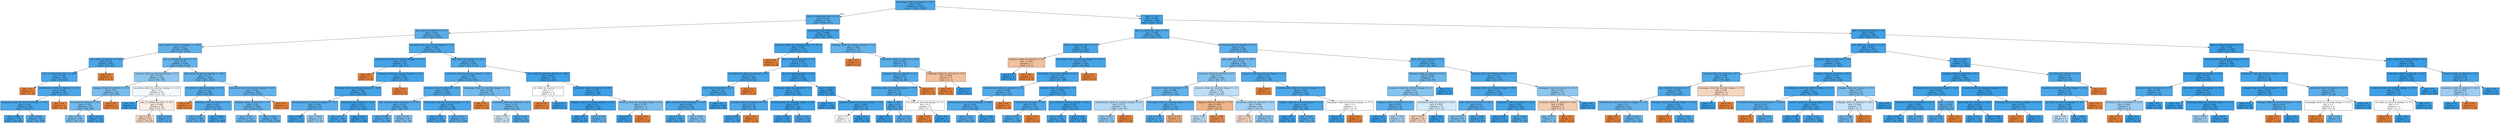 digraph Tree {
node [shape=box, style="filled", color="black"] ;
0 [label="homepage_clicks_by_interval <= 19.5\ngini = 0.165\nsamples = 15324\nvalue = [1386, 13938]", fillcolor="#399de5e6"] ;
1 [label="due_vs_submission_date <= 0.5\ngini = 0.221\nsamples = 7461\nvalue = [946, 6515]", fillcolor="#399de5da"] ;
0 -> 1 [labeldistance=2.5, labelangle=45, headlabel="True"] ;
2 [label="quiz_clicks_by_interval <= 74.5\ngini = 0.244\nsamples = 6230\nvalue = [884, 5346]", fillcolor="#399de5d5"] ;
1 -> 2 ;
3 [label="quiz_clicks_by_interval_change <= -124.5\ngini = 0.271\nsamples = 4480\nvalue = [725, 3755]", fillcolor="#399de5ce"] ;
2 -> 3 ;
4 [label="quiz_clicks_by_interval <= 72.5\ngini = 0.155\nsamples = 696\nvalue = [59, 637]", fillcolor="#399de5e7"] ;
3 -> 4 ;
5 [label="due_vs_submission_date <= -84.0\ngini = 0.149\nsamples = 693\nvalue = [56, 637]", fillcolor="#399de5e9"] ;
4 -> 5 ;
6 [label="gini = 0.0\nsamples = 1\nvalue = [1, 0]", fillcolor="#e58139ff"] ;
5 -> 6 ;
7 [label="oucollaborate_clicks_by_interval <= 15.5\ngini = 0.146\nsamples = 692\nvalue = [55, 637]", fillcolor="#399de5e9"] ;
5 -> 7 ;
8 [label="homepage_clicks_by_interval_change <= -19.5\ngini = 0.144\nsamples = 691\nvalue = [54, 637]", fillcolor="#399de5e9"] ;
7 -> 8 ;
9 [label="gini = 0.085\nsamples = 358\nvalue = [16, 342]", fillcolor="#399de5f3"] ;
8 -> 9 ;
10 [label="gini = 0.202\nsamples = 333\nvalue = [38, 295]", fillcolor="#399de5de"] ;
8 -> 10 ;
11 [label="gini = 0.0\nsamples = 1\nvalue = [1, 0]", fillcolor="#e58139ff"] ;
7 -> 11 ;
12 [label="gini = 0.0\nsamples = 3\nvalue = [3, 0]", fillcolor="#e58139ff"] ;
4 -> 12 ;
13 [label="due_vs_submission_date <= -7.5\ngini = 0.29\nsamples = 3784\nvalue = [666, 3118]", fillcolor="#399de5c9"] ;
3 -> 13 ;
14 [label="resource_clicks_by_interval_change <= 2.5\ngini = 0.419\nsamples = 284\nvalue = [85, 199]", fillcolor="#399de592"] ;
13 -> 14 ;
15 [label="subpage_clicks_by_interval <= 14.0\ngini = 0.37\nsamples = 220\nvalue = [54, 166]", fillcolor="#399de5ac"] ;
14 -> 15 ;
16 [label="url_clicks_by_interval <= 0.5\ngini = 0.352\nsamples = 215\nvalue = [49, 166]", fillcolor="#399de5b4"] ;
15 -> 16 ;
17 [label="gini = 0.379\nsamples = 189\nvalue = [48, 141]", fillcolor="#399de5a8"] ;
16 -> 17 ;
18 [label="gini = 0.074\nsamples = 26\nvalue = [1, 25]", fillcolor="#399de5f5"] ;
16 -> 18 ;
19 [label="gini = 0.0\nsamples = 5\nvalue = [5, 0]", fillcolor="#e58139ff"] ;
15 -> 19 ;
20 [label="oucontent_clicks_by_interval_change <= -12.0\ngini = 0.5\nsamples = 64\nvalue = [31, 33]", fillcolor="#399de50f"] ;
14 -> 20 ;
21 [label="gini = 0.0\nsamples = 6\nvalue = [0, 6]", fillcolor="#399de5ff"] ;
20 -> 21 ;
22 [label="due_vs_submission_date <= -8.5\ngini = 0.498\nsamples = 58\nvalue = [31, 27]", fillcolor="#e5813921"] ;
20 -> 22 ;
23 [label="gini = 0.48\nsamples = 50\nvalue = [30, 20]", fillcolor="#e5813955"] ;
22 -> 23 ;
24 [label="gini = 0.219\nsamples = 8\nvalue = [1, 7]", fillcolor="#399de5db"] ;
22 -> 24 ;
25 [label="quiz_clicks_by_interval_change <= -68.5\ngini = 0.277\nsamples = 3500\nvalue = [581, 2919]", fillcolor="#399de5cc"] ;
13 -> 25 ;
26 [label="url_clicks_by_interval_change <= -8.5\ngini = 0.211\nsamples = 667\nvalue = [80, 587]", fillcolor="#399de5dc"] ;
25 -> 26 ;
27 [label="gini = 0.0\nsamples = 2\nvalue = [2, 0]", fillcolor="#e58139ff"] ;
26 -> 27 ;
28 [label="forumng_clicks_by_interval <= 6.5\ngini = 0.207\nsamples = 665\nvalue = [78, 587]", fillcolor="#399de5dd"] ;
26 -> 28 ;
29 [label="gini = 0.246\nsamples = 488\nvalue = [70, 418]", fillcolor="#399de5d4"] ;
28 -> 29 ;
30 [label="gini = 0.086\nsamples = 177\nvalue = [8, 169]", fillcolor="#399de5f3"] ;
28 -> 30 ;
31 [label="oucontent_clicks_by_interval_change <= 99.5\ngini = 0.291\nsamples = 2833\nvalue = [501, 2332]", fillcolor="#399de5c8"] ;
25 -> 31 ;
32 [label="subpage_clicks_by_interval <= 3.5\ngini = 0.29\nsamples = 2830\nvalue = [498, 2332]", fillcolor="#399de5c9"] ;
31 -> 32 ;
33 [label="gini = 0.331\nsamples = 1030\nvalue = [216, 814]", fillcolor="#399de5bb"] ;
32 -> 33 ;
34 [label="gini = 0.264\nsamples = 1800\nvalue = [282, 1518]", fillcolor="#399de5d0"] ;
32 -> 34 ;
35 [label="gini = 0.0\nsamples = 3\nvalue = [3, 0]", fillcolor="#e58139ff"] ;
31 -> 35 ;
36 [label="forumng_clicks_by_interval_change <= -3.5\ngini = 0.165\nsamples = 1750\nvalue = [159, 1591]", fillcolor="#399de5e6"] ;
2 -> 36 ;
37 [label="oucollaborate_clicks_by_interval_change <= -21.5\ngini = 0.106\nsamples = 501\nvalue = [28, 473]", fillcolor="#399de5f0"] ;
36 -> 37 ;
38 [label="gini = 0.0\nsamples = 1\nvalue = [1, 0]", fillcolor="#e58139ff"] ;
37 -> 38 ;
39 [label="homepage_clicks_by_interval_change <= 13.5\ngini = 0.102\nsamples = 500\nvalue = [27, 473]", fillcolor="#399de5f0"] ;
37 -> 39 ;
40 [label="forumng_clicks_by_interval_change <= -54.5\ngini = 0.099\nsamples = 499\nvalue = [26, 473]", fillcolor="#399de5f1"] ;
39 -> 40 ;
41 [label="forumng_clicks_by_interval_change <= -72.5\ngini = 0.236\nsamples = 66\nvalue = [9, 57]", fillcolor="#399de5d7"] ;
40 -> 41 ;
42 [label="gini = 0.089\nsamples = 43\nvalue = [2, 41]", fillcolor="#399de5f3"] ;
41 -> 42 ;
43 [label="gini = 0.423\nsamples = 23\nvalue = [7, 16]", fillcolor="#399de58f"] ;
41 -> 43 ;
44 [label="quiz_clicks_by_interval <= 122.5\ngini = 0.075\nsamples = 433\nvalue = [17, 416]", fillcolor="#399de5f5"] ;
40 -> 44 ;
45 [label="gini = 0.122\nsamples = 246\nvalue = [16, 230]", fillcolor="#399de5ed"] ;
44 -> 45 ;
46 [label="gini = 0.011\nsamples = 187\nvalue = [1, 186]", fillcolor="#399de5fe"] ;
44 -> 46 ;
47 [label="gini = 0.0\nsamples = 1\nvalue = [1, 0]", fillcolor="#e58139ff"] ;
39 -> 47 ;
48 [label="quiz_clicks_by_interval <= 225.5\ngini = 0.188\nsamples = 1249\nvalue = [131, 1118]", fillcolor="#399de5e1"] ;
36 -> 48 ;
49 [label="oucontent_clicks_by_interval_change <= 18.5\ngini = 0.199\nsamples = 1142\nvalue = [128, 1014]", fillcolor="#399de5df"] ;
48 -> 49 ;
50 [label="forumng_clicks_by_interval <= 0.5\ngini = 0.191\nsamples = 1088\nvalue = [116, 972]", fillcolor="#399de5e1"] ;
49 -> 50 ;
51 [label="quiz_clicks_by_interval_change <= 179.0\ngini = 0.218\nsamples = 658\nvalue = [82, 576]", fillcolor="#399de5db"] ;
50 -> 51 ;
52 [label="gini = 0.206\nsamples = 618\nvalue = [72, 546]", fillcolor="#399de5dd"] ;
51 -> 52 ;
53 [label="gini = 0.375\nsamples = 40\nvalue = [10, 30]", fillcolor="#399de5aa"] ;
51 -> 53 ;
54 [label="homepage_clicks_by_interval_change <= 14.5\ngini = 0.146\nsamples = 430\nvalue = [34, 396]", fillcolor="#399de5e9"] ;
50 -> 54 ;
55 [label="gini = 0.109\nsamples = 293\nvalue = [17, 276]", fillcolor="#399de5ef"] ;
54 -> 55 ;
56 [label="gini = 0.217\nsamples = 137\nvalue = [17, 120]", fillcolor="#399de5db"] ;
54 -> 56 ;
57 [label="homepage_clicks_by_interval_change <= -9.0\ngini = 0.346\nsamples = 54\nvalue = [12, 42]", fillcolor="#399de5b6"] ;
49 -> 57 ;
58 [label="gini = 0.0\nsamples = 2\nvalue = [2, 0]", fillcolor="#e58139ff"] ;
57 -> 58 ;
59 [label="oucontent_clicks_by_interval <= 24.5\ngini = 0.311\nsamples = 52\nvalue = [10, 42]", fillcolor="#399de5c2"] ;
57 -> 59 ;
60 [label="gini = 0.49\nsamples = 14\nvalue = [6, 8]", fillcolor="#399de540"] ;
59 -> 60 ;
61 [label="gini = 0.188\nsamples = 38\nvalue = [4, 34]", fillcolor="#399de5e1"] ;
59 -> 61 ;
62 [label="quiz_clicks_by_interval_change <= -184.0\ngini = 0.055\nsamples = 107\nvalue = [3, 104]", fillcolor="#399de5f8"] ;
48 -> 62 ;
63 [label="url_clicks_by_interval <= 2.5\ngini = 0.5\nsamples = 2\nvalue = [1, 1]", fillcolor="#e5813900"] ;
62 -> 63 ;
64 [label="gini = 0.0\nsamples = 1\nvalue = [1, 0]", fillcolor="#e58139ff"] ;
63 -> 64 ;
65 [label="gini = 0.0\nsamples = 1\nvalue = [0, 1]", fillcolor="#399de5ff"] ;
63 -> 65 ;
66 [label="oucontent_clicks_by_interval <= 29.0\ngini = 0.037\nsamples = 105\nvalue = [2, 103]", fillcolor="#399de5fa"] ;
62 -> 66 ;
67 [label="subpage_clicks_by_interval_change <= 21.5\ngini = 0.02\nsamples = 101\nvalue = [1, 100]", fillcolor="#399de5fc"] ;
66 -> 67 ;
68 [label="gini = 0.0\nsamples = 95\nvalue = [0, 95]", fillcolor="#399de5ff"] ;
67 -> 68 ;
69 [label="gini = 0.278\nsamples = 6\nvalue = [1, 5]", fillcolor="#399de5cc"] ;
67 -> 69 ;
70 [label="forumng_clicks_by_interval_change <= 9.5\ngini = 0.375\nsamples = 4\nvalue = [1, 3]", fillcolor="#399de5aa"] ;
66 -> 70 ;
71 [label="gini = 0.0\nsamples = 3\nvalue = [0, 3]", fillcolor="#399de5ff"] ;
70 -> 71 ;
72 [label="gini = 0.0\nsamples = 1\nvalue = [1, 0]", fillcolor="#e58139ff"] ;
70 -> 72 ;
73 [label="assessment_type_CMA <= 0.5\ngini = 0.096\nsamples = 1231\nvalue = [62, 1169]", fillcolor="#399de5f1"] ;
1 -> 73 ;
74 [label="resource_clicks_by_interval_change <= -101.0\ngini = 0.085\nsamples = 1174\nvalue = [52, 1122]", fillcolor="#399de5f3"] ;
73 -> 74 ;
75 [label="gini = 0.0\nsamples = 1\nvalue = [1, 0]", fillcolor="#e58139ff"] ;
74 -> 75 ;
76 [label="due_vs_submission_date <= 1.5\ngini = 0.083\nsamples = 1173\nvalue = [51, 1122]", fillcolor="#399de5f3"] ;
74 -> 76 ;
77 [label="oucollaborate_clicks_by_interval <= 9.5\ngini = 0.132\nsamples = 563\nvalue = [40, 523]", fillcolor="#399de5eb"] ;
76 -> 77 ;
78 [label="quiz_clicks_by_interval <= 8.5\ngini = 0.129\nsamples = 562\nvalue = [39, 523]", fillcolor="#399de5ec"] ;
77 -> 78 ;
79 [label="quiz_clicks_by_interval_change <= -0.5\ngini = 0.169\nsamples = 418\nvalue = [39, 379]", fillcolor="#399de5e5"] ;
78 -> 79 ;
80 [label="gini = 0.131\nsamples = 368\nvalue = [26, 342]", fillcolor="#399de5ec"] ;
79 -> 80 ;
81 [label="gini = 0.385\nsamples = 50\nvalue = [13, 37]", fillcolor="#399de5a5"] ;
79 -> 81 ;
82 [label="gini = 0.0\nsamples = 144\nvalue = [0, 144]", fillcolor="#399de5ff"] ;
78 -> 82 ;
83 [label="gini = 0.0\nsamples = 1\nvalue = [1, 0]", fillcolor="#e58139ff"] ;
77 -> 83 ;
84 [label="due_vs_submission_date <= 4.5\ngini = 0.035\nsamples = 610\nvalue = [11, 599]", fillcolor="#399de5fa"] ;
76 -> 84 ;
85 [label="homepage_clicks_by_interval <= 4.5\ngini = 0.055\nsamples = 356\nvalue = [10, 346]", fillcolor="#399de5f8"] ;
84 -> 85 ;
86 [label="oucontent_clicks_by_interval <= 5.0\ngini = 0.172\nsamples = 42\nvalue = [4, 38]", fillcolor="#399de5e4"] ;
85 -> 86 ;
87 [label="gini = 0.095\nsamples = 40\nvalue = [2, 38]", fillcolor="#399de5f2"] ;
86 -> 87 ;
88 [label="gini = 0.0\nsamples = 2\nvalue = [2, 0]", fillcolor="#e58139ff"] ;
86 -> 88 ;
89 [label="forumng_clicks_by_interval_change <= 9.5\ngini = 0.037\nsamples = 314\nvalue = [6, 308]", fillcolor="#399de5fa"] ;
85 -> 89 ;
90 [label="gini = 0.022\nsamples = 275\nvalue = [3, 272]", fillcolor="#399de5fc"] ;
89 -> 90 ;
91 [label="gini = 0.142\nsamples = 39\nvalue = [3, 36]", fillcolor="#399de5ea"] ;
89 -> 91 ;
92 [label="date <= 203.5\ngini = 0.008\nsamples = 254\nvalue = [1, 253]", fillcolor="#399de5fe"] ;
84 -> 92 ;
93 [label="gini = 0.0\nsamples = 234\nvalue = [0, 234]", fillcolor="#399de5ff"] ;
92 -> 93 ;
94 [label="resource_clicks_by_interval_change <= -5.5\ngini = 0.095\nsamples = 20\nvalue = [1, 19]", fillcolor="#399de5f2"] ;
92 -> 94 ;
95 [label="gini = 0.5\nsamples = 2\nvalue = [1, 1]", fillcolor="#e5813900"] ;
94 -> 95 ;
96 [label="gini = 0.0\nsamples = 18\nvalue = [0, 18]", fillcolor="#399de5ff"] ;
94 -> 96 ;
97 [label="forumng_clicks_by_interval_change <= -5.5\ngini = 0.289\nsamples = 57\nvalue = [10, 47]", fillcolor="#399de5c9"] ;
73 -> 97 ;
98 [label="gini = 0.0\nsamples = 2\nvalue = [2, 0]", fillcolor="#e58139ff"] ;
97 -> 98 ;
99 [label="oucontent_clicks_by_interval <= 15.0\ngini = 0.249\nsamples = 55\nvalue = [8, 47]", fillcolor="#399de5d4"] ;
97 -> 99 ;
100 [label="subpage_clicks_by_interval <= 9.5\ngini = 0.204\nsamples = 52\nvalue = [6, 46]", fillcolor="#399de5de"] ;
99 -> 100 ;
101 [label="forumng_clicks_by_interval_change <= 17.5\ngini = 0.177\nsamples = 51\nvalue = [5, 46]", fillcolor="#399de5e3"] ;
100 -> 101 ;
102 [label="date <= 42.5\ngini = 0.15\nsamples = 49\nvalue = [4, 45]", fillcolor="#399de5e8"] ;
101 -> 102 ;
103 [label="gini = 0.0\nsamples = 21\nvalue = [0, 21]", fillcolor="#399de5ff"] ;
102 -> 103 ;
104 [label="gini = 0.245\nsamples = 28\nvalue = [4, 24]", fillcolor="#399de5d4"] ;
102 -> 104 ;
105 [label="url_clicks_by_interval_change <= 1.0\ngini = 0.5\nsamples = 2\nvalue = [1, 1]", fillcolor="#e5813900"] ;
101 -> 105 ;
106 [label="gini = 0.0\nsamples = 1\nvalue = [1, 0]", fillcolor="#e58139ff"] ;
105 -> 106 ;
107 [label="gini = 0.0\nsamples = 1\nvalue = [0, 1]", fillcolor="#399de5ff"] ;
105 -> 107 ;
108 [label="gini = 0.0\nsamples = 1\nvalue = [1, 0]", fillcolor="#e58139ff"] ;
100 -> 108 ;
109 [label="homepage_clicks_by_interval <= 15.0\ngini = 0.444\nsamples = 3\nvalue = [2, 1]", fillcolor="#e581397f"] ;
99 -> 109 ;
110 [label="gini = 0.0\nsamples = 2\nvalue = [2, 0]", fillcolor="#e58139ff"] ;
109 -> 110 ;
111 [label="gini = 0.0\nsamples = 1\nvalue = [0, 1]", fillcolor="#399de5ff"] ;
109 -> 111 ;
112 [label="date <= 25.0\ngini = 0.106\nsamples = 7863\nvalue = [440, 7423]", fillcolor="#399de5f0"] ;
0 -> 112 [labeldistance=2.5, labelangle=-45, headlabel="False"] ;
113 [label="due_vs_submission_date <= -2.5\ngini = 0.188\nsamples = 1866\nvalue = [196, 1670]", fillcolor="#399de5e1"] ;
112 -> 113 ;
114 [label="due_vs_submission_date <= -5.5\ngini = 0.124\nsamples = 1057\nvalue = [70, 987]", fillcolor="#399de5ed"] ;
113 -> 114 ;
115 [label="resource_clicks_by_interval <= 0.5\ngini = 0.444\nsamples = 3\nvalue = [2, 1]", fillcolor="#e581397f"] ;
114 -> 115 ;
116 [label="gini = 0.0\nsamples = 1\nvalue = [0, 1]", fillcolor="#399de5ff"] ;
115 -> 116 ;
117 [label="gini = 0.0\nsamples = 2\nvalue = [2, 0]", fillcolor="#e58139ff"] ;
115 -> 117 ;
118 [label="oucontent_clicks_by_interval_change <= 1123.5\ngini = 0.121\nsamples = 1054\nvalue = [68, 986]", fillcolor="#399de5ed"] ;
114 -> 118 ;
119 [label="quiz_clicks_by_interval_change <= 86.5\ngini = 0.119\nsamples = 1053\nvalue = [67, 986]", fillcolor="#399de5ee"] ;
118 -> 119 ;
120 [label="oucollaborate_clicks_by_interval <= 6.5\ngini = 0.198\nsamples = 279\nvalue = [31, 248]", fillcolor="#399de5df"] ;
119 -> 120 ;
121 [label="forumng_clicks_by_interval_change <= 58.5\ngini = 0.193\nsamples = 278\nvalue = [30, 248]", fillcolor="#399de5e0"] ;
120 -> 121 ;
122 [label="gini = 0.223\nsamples = 227\nvalue = [29, 198]", fillcolor="#399de5da"] ;
121 -> 122 ;
123 [label="gini = 0.038\nsamples = 51\nvalue = [1, 50]", fillcolor="#399de5fa"] ;
121 -> 123 ;
124 [label="gini = 0.0\nsamples = 1\nvalue = [1, 0]", fillcolor="#e58139ff"] ;
120 -> 124 ;
125 [label="resource_clicks_by_interval <= 3.5\ngini = 0.089\nsamples = 774\nvalue = [36, 738]", fillcolor="#399de5f3"] ;
119 -> 125 ;
126 [label="url_clicks_by_interval <= 10.5\ngini = 0.178\nsamples = 142\nvalue = [14, 128]", fillcolor="#399de5e3"] ;
125 -> 126 ;
127 [label="gini = 0.167\nsamples = 141\nvalue = [13, 128]", fillcolor="#399de5e5"] ;
126 -> 127 ;
128 [label="gini = 0.0\nsamples = 1\nvalue = [1, 0]", fillcolor="#e58139ff"] ;
126 -> 128 ;
129 [label="quiz_clicks_by_interval_change <= 176.5\ngini = 0.067\nsamples = 632\nvalue = [22, 610]", fillcolor="#399de5f6"] ;
125 -> 129 ;
130 [label="gini = 0.097\nsamples = 390\nvalue = [20, 370]", fillcolor="#399de5f1"] ;
129 -> 130 ;
131 [label="gini = 0.016\nsamples = 242\nvalue = [2, 240]", fillcolor="#399de5fd"] ;
129 -> 131 ;
132 [label="gini = 0.0\nsamples = 1\nvalue = [1, 0]", fillcolor="#e58139ff"] ;
118 -> 132 ;
133 [label="forumng_clicks_by_interval <= 13.5\ngini = 0.263\nsamples = 809\nvalue = [126, 683]", fillcolor="#399de5d0"] ;
113 -> 133 ;
134 [label="quiz_clicks_by_interval <= 167.5\ngini = 0.34\nsamples = 359\nvalue = [78, 281]", fillcolor="#399de5b8"] ;
133 -> 134 ;
135 [label="oucontent_clicks_by_interval <= 6.5\ngini = 0.4\nsamples = 239\nvalue = [66, 173]", fillcolor="#399de59e"] ;
134 -> 135 ;
136 [label="resource_clicks_by_interval <= 3.5\ngini = 0.289\nsamples = 131\nvalue = [23, 108]", fillcolor="#399de5c9"] ;
135 -> 136 ;
137 [label="oucollaborate_clicks_by_interval_change <= 0.5\ngini = 0.473\nsamples = 26\nvalue = [10, 16]", fillcolor="#399de560"] ;
136 -> 137 ;
138 [label="gini = 0.423\nsamples = 23\nvalue = [7, 16]", fillcolor="#399de58f"] ;
137 -> 138 ;
139 [label="gini = 0.0\nsamples = 3\nvalue = [3, 0]", fillcolor="#e58139ff"] ;
137 -> 139 ;
140 [label="homepage_clicks_by_interval_change <= 65.5\ngini = 0.217\nsamples = 105\nvalue = [13, 92]", fillcolor="#399de5db"] ;
136 -> 140 ;
141 [label="gini = 0.178\nsamples = 101\nvalue = [10, 91]", fillcolor="#399de5e3"] ;
140 -> 141 ;
142 [label="gini = 0.375\nsamples = 4\nvalue = [3, 1]", fillcolor="#e58139aa"] ;
140 -> 142 ;
143 [label="resource_clicks_by_interval_change <= 3.5\ngini = 0.479\nsamples = 108\nvalue = [43, 65]", fillcolor="#399de556"] ;
135 -> 143 ;
144 [label="subpage_clicks_by_interval <= 7.0\ngini = 0.408\nsamples = 14\nvalue = [10, 4]", fillcolor="#e5813999"] ;
143 -> 144 ;
145 [label="gini = 0.48\nsamples = 5\nvalue = [2, 3]", fillcolor="#399de555"] ;
144 -> 145 ;
146 [label="gini = 0.198\nsamples = 9\nvalue = [8, 1]", fillcolor="#e58139df"] ;
144 -> 146 ;
147 [label="oucontent_clicks_by_interval <= 10.5\ngini = 0.456\nsamples = 94\nvalue = [33, 61]", fillcolor="#399de575"] ;
143 -> 147 ;
148 [label="gini = 0.488\nsamples = 19\nvalue = [11, 8]", fillcolor="#e5813946"] ;
147 -> 148 ;
149 [label="gini = 0.415\nsamples = 75\nvalue = [22, 53]", fillcolor="#399de595"] ;
147 -> 149 ;
150 [label="resource_clicks_by_interval_change <= 0.5\ngini = 0.18\nsamples = 120\nvalue = [12, 108]", fillcolor="#399de5e3"] ;
134 -> 150 ;
151 [label="gini = 0.0\nsamples = 1\nvalue = [1, 0]", fillcolor="#e58139ff"] ;
150 -> 151 ;
152 [label="oucollaborate_clicks_by_interval_change <= 3.5\ngini = 0.168\nsamples = 119\nvalue = [11, 108]", fillcolor="#399de5e5"] ;
150 -> 152 ;
153 [label="subpage_clicks_by_interval_change <= 13.5\ngini = 0.144\nsamples = 115\nvalue = [9, 106]", fillcolor="#399de5e9"] ;
152 -> 153 ;
154 [label="gini = 0.0\nsamples = 36\nvalue = [0, 36]", fillcolor="#399de5ff"] ;
153 -> 154 ;
155 [label="gini = 0.202\nsamples = 79\nvalue = [9, 70]", fillcolor="#399de5de"] ;
153 -> 155 ;
156 [label="homepage_clicks_by_interval_change <= 37.5\ngini = 0.5\nsamples = 4\nvalue = [2, 2]", fillcolor="#e5813900"] ;
152 -> 156 ;
157 [label="gini = 0.0\nsamples = 2\nvalue = [0, 2]", fillcolor="#399de5ff"] ;
156 -> 157 ;
158 [label="gini = 0.0\nsamples = 2\nvalue = [2, 0]", fillcolor="#e58139ff"] ;
156 -> 158 ;
159 [label="quiz_clicks_by_interval <= 71.5\ngini = 0.191\nsamples = 450\nvalue = [48, 402]", fillcolor="#399de5e1"] ;
133 -> 159 ;
160 [label="forumng_clicks_by_interval <= 94.5\ngini = 0.329\nsamples = 77\nvalue = [16, 61]", fillcolor="#399de5bc"] ;
159 -> 160 ;
161 [label="oucontent_clicks_by_interval_change <= 2.5\ngini = 0.4\nsamples = 58\nvalue = [16, 42]", fillcolor="#399de59e"] ;
160 -> 161 ;
162 [label="subpage_clicks_by_interval <= 15.5\ngini = 0.257\nsamples = 33\nvalue = [5, 28]", fillcolor="#399de5d1"] ;
161 -> 162 ;
163 [label="gini = 0.0\nsamples = 19\nvalue = [0, 19]", fillcolor="#399de5ff"] ;
162 -> 163 ;
164 [label="gini = 0.459\nsamples = 14\nvalue = [5, 9]", fillcolor="#399de571"] ;
162 -> 164 ;
165 [label="oucontent_clicks_by_interval <= 16.5\ngini = 0.493\nsamples = 25\nvalue = [11, 14]", fillcolor="#399de537"] ;
161 -> 165 ;
166 [label="gini = 0.475\nsamples = 18\nvalue = [11, 7]", fillcolor="#e581395d"] ;
165 -> 166 ;
167 [label="gini = 0.0\nsamples = 7\nvalue = [0, 7]", fillcolor="#399de5ff"] ;
165 -> 167 ;
168 [label="gini = 0.0\nsamples = 19\nvalue = [0, 19]", fillcolor="#399de5ff"] ;
160 -> 168 ;
169 [label="subpage_clicks_by_interval_change <= 67.5\ngini = 0.157\nsamples = 373\nvalue = [32, 341]", fillcolor="#399de5e7"] ;
159 -> 169 ;
170 [label="forumng_clicks_by_interval_change <= 29.5\ngini = 0.14\nsamples = 356\nvalue = [27, 329]", fillcolor="#399de5ea"] ;
169 -> 170 ;
171 [label="quiz_clicks_by_interval <= 120.5\ngini = 0.22\nsamples = 127\nvalue = [16, 111]", fillcolor="#399de5da"] ;
170 -> 171 ;
172 [label="gini = 0.375\nsamples = 40\nvalue = [10, 30]", fillcolor="#399de5aa"] ;
171 -> 172 ;
173 [label="gini = 0.128\nsamples = 87\nvalue = [6, 81]", fillcolor="#399de5ec"] ;
171 -> 173 ;
174 [label="oucontent_clicks_by_interval <= 22.5\ngini = 0.091\nsamples = 229\nvalue = [11, 218]", fillcolor="#399de5f2"] ;
170 -> 174 ;
175 [label="gini = 0.039\nsamples = 151\nvalue = [3, 148]", fillcolor="#399de5fa"] ;
174 -> 175 ;
176 [label="gini = 0.184\nsamples = 78\nvalue = [8, 70]", fillcolor="#399de5e2"] ;
174 -> 176 ;
177 [label="homepage_clicks_by_interval <= 145.5\ngini = 0.415\nsamples = 17\nvalue = [5, 12]", fillcolor="#399de595"] ;
169 -> 177 ;
178 [label="oucontent_clicks_by_interval <= 28.0\ngini = 0.469\nsamples = 8\nvalue = [5, 3]", fillcolor="#e5813966"] ;
177 -> 178 ;
179 [label="gini = 0.375\nsamples = 4\nvalue = [1, 3]", fillcolor="#399de5aa"] ;
178 -> 179 ;
180 [label="gini = 0.0\nsamples = 4\nvalue = [4, 0]", fillcolor="#e58139ff"] ;
178 -> 180 ;
181 [label="gini = 0.0\nsamples = 9\nvalue = [0, 9]", fillcolor="#399de5ff"] ;
177 -> 181 ;
182 [label="due_vs_submission_date <= 0.5\ngini = 0.078\nsamples = 5997\nvalue = [244, 5753]", fillcolor="#399de5f4"] ;
112 -> 182 ;
183 [label="quiz_clicks_by_interval <= 123.5\ngini = 0.097\nsamples = 4477\nvalue = [229, 4248]", fillcolor="#399de5f1"] ;
182 -> 183 ;
184 [label="forumng_clicks_by_interval <= 1.5\ngini = 0.129\nsamples = 2565\nvalue = [178, 2387]", fillcolor="#399de5ec"] ;
183 -> 184 ;
185 [label="resource_clicks_by_interval <= 97.5\ngini = 0.188\nsamples = 741\nvalue = [78, 663]", fillcolor="#399de5e1"] ;
184 -> 185 ;
186 [label="quiz_clicks_by_interval <= 1.5\ngini = 0.183\nsamples = 736\nvalue = [75, 661]", fillcolor="#399de5e2"] ;
185 -> 186 ;
187 [label="oucollaborate_clicks_by_interval_change <= -7.5\ngini = 0.3\nsamples = 125\nvalue = [23, 102]", fillcolor="#399de5c5"] ;
186 -> 187 ;
188 [label="gini = 0.0\nsamples = 2\nvalue = [2, 0]", fillcolor="#e58139ff"] ;
187 -> 188 ;
189 [label="gini = 0.283\nsamples = 123\nvalue = [21, 102]", fillcolor="#399de5ca"] ;
187 -> 189 ;
190 [label="forumng_clicks_by_interval_change <= -81.0\ngini = 0.156\nsamples = 611\nvalue = [52, 559]", fillcolor="#399de5e7"] ;
186 -> 190 ;
191 [label="gini = 0.0\nsamples = 1\nvalue = [1, 0]", fillcolor="#e58139ff"] ;
190 -> 191 ;
192 [label="gini = 0.153\nsamples = 610\nvalue = [51, 559]", fillcolor="#399de5e8"] ;
190 -> 192 ;
193 [label="homepage_clicks_by_interval_change <= 7.0\ngini = 0.48\nsamples = 5\nvalue = [3, 2]", fillcolor="#e5813955"] ;
185 -> 193 ;
194 [label="gini = 0.0\nsamples = 2\nvalue = [0, 2]", fillcolor="#399de5ff"] ;
193 -> 194 ;
195 [label="gini = 0.0\nsamples = 3\nvalue = [3, 0]", fillcolor="#e58139ff"] ;
193 -> 195 ;
196 [label="subpage_clicks_by_interval <= 63.5\ngini = 0.104\nsamples = 1824\nvalue = [100, 1724]", fillcolor="#399de5f0"] ;
184 -> 196 ;
197 [label="oucollaborate_clicks_by_interval_change <= -2.5\ngini = 0.1\nsamples = 1804\nvalue = [95, 1709]", fillcolor="#399de5f1"] ;
196 -> 197 ;
198 [label="oucontent_clicks_by_interval_change <= -324.5\ngini = 0.239\nsamples = 72\nvalue = [10, 62]", fillcolor="#399de5d6"] ;
197 -> 198 ;
199 [label="gini = 0.0\nsamples = 1\nvalue = [1, 0]", fillcolor="#e58139ff"] ;
198 -> 199 ;
200 [label="gini = 0.221\nsamples = 71\nvalue = [9, 62]", fillcolor="#399de5da"] ;
198 -> 200 ;
201 [label="resource_clicks_by_interval_change <= -3.5\ngini = 0.093\nsamples = 1732\nvalue = [85, 1647]", fillcolor="#399de5f2"] ;
197 -> 201 ;
202 [label="gini = 0.038\nsamples = 468\nvalue = [9, 459]", fillcolor="#399de5fa"] ;
201 -> 202 ;
203 [label="gini = 0.113\nsamples = 1264\nvalue = [76, 1188]", fillcolor="#399de5ef"] ;
201 -> 203 ;
204 [label="subpage_clicks_by_interval <= 78.0\ngini = 0.375\nsamples = 20\nvalue = [5, 15]", fillcolor="#399de5aa"] ;
196 -> 204 ;
205 [label="subpage_clicks_by_interval <= 74.5\ngini = 0.486\nsamples = 12\nvalue = [5, 7]", fillcolor="#399de549"] ;
204 -> 205 ;
206 [label="gini = 0.346\nsamples = 9\nvalue = [2, 7]", fillcolor="#399de5b6"] ;
205 -> 206 ;
207 [label="gini = 0.0\nsamples = 3\nvalue = [3, 0]", fillcolor="#e58139ff"] ;
205 -> 207 ;
208 [label="gini = 0.0\nsamples = 8\nvalue = [0, 8]", fillcolor="#399de5ff"] ;
204 -> 208 ;
209 [label="date <= 210.5\ngini = 0.052\nsamples = 1912\nvalue = [51, 1861]", fillcolor="#399de5f8"] ;
183 -> 209 ;
210 [label="forumng_clicks_by_interval <= 25.5\ngini = 0.046\nsamples = 1821\nvalue = [43, 1778]", fillcolor="#399de5f9"] ;
209 -> 210 ;
211 [label="forumng_clicks_by_interval_change <= 18.5\ngini = 0.064\nsamples = 1145\nvalue = [38, 1107]", fillcolor="#399de5f6"] ;
210 -> 211 ;
212 [label="oucontent_clicks_by_interval <= 315.5\ngini = 0.059\nsamples = 1118\nvalue = [34, 1084]", fillcolor="#399de5f7"] ;
211 -> 212 ;
213 [label="gini = 0.054\nsamples = 1089\nvalue = [30, 1059]", fillcolor="#399de5f8"] ;
212 -> 213 ;
214 [label="gini = 0.238\nsamples = 29\nvalue = [4, 25]", fillcolor="#399de5d6"] ;
212 -> 214 ;
215 [label="date <= 175.5\ngini = 0.252\nsamples = 27\nvalue = [4, 23]", fillcolor="#399de5d3"] ;
211 -> 215 ;
216 [label="gini = 0.204\nsamples = 26\nvalue = [3, 23]", fillcolor="#399de5de"] ;
215 -> 216 ;
217 [label="gini = 0.0\nsamples = 1\nvalue = [1, 0]", fillcolor="#e58139ff"] ;
215 -> 217 ;
218 [label="resource_clicks_by_interval_change <= 34.5\ngini = 0.015\nsamples = 676\nvalue = [5, 671]", fillcolor="#399de5fd"] ;
210 -> 218 ;
219 [label="quiz_clicks_by_interval <= 129.5\ngini = 0.012\nsamples = 658\nvalue = [4, 654]", fillcolor="#399de5fd"] ;
218 -> 219 ;
220 [label="gini = 0.074\nsamples = 26\nvalue = [1, 25]", fillcolor="#399de5f5"] ;
219 -> 220 ;
221 [label="gini = 0.009\nsamples = 632\nvalue = [3, 629]", fillcolor="#399de5fe"] ;
219 -> 221 ;
222 [label="forumng_clicks_by_interval_change <= -112.5\ngini = 0.105\nsamples = 18\nvalue = [1, 17]", fillcolor="#399de5f0"] ;
218 -> 222 ;
223 [label="gini = 0.0\nsamples = 1\nvalue = [1, 0]", fillcolor="#e58139ff"] ;
222 -> 223 ;
224 [label="gini = 0.0\nsamples = 17\nvalue = [0, 17]", fillcolor="#399de5ff"] ;
222 -> 224 ;
225 [label="url_clicks_by_interval <= 13.5\ngini = 0.16\nsamples = 91\nvalue = [8, 83]", fillcolor="#399de5e6"] ;
209 -> 225 ;
226 [label="oucontent_clicks_by_interval_change <= 35.0\ngini = 0.143\nsamples = 90\nvalue = [7, 83]", fillcolor="#399de5e9"] ;
225 -> 226 ;
227 [label="url_clicks_by_interval_change <= -4.5\ngini = 0.126\nsamples = 89\nvalue = [6, 83]", fillcolor="#399de5ed"] ;
226 -> 227 ;
228 [label="gini = 0.48\nsamples = 5\nvalue = [2, 3]", fillcolor="#399de555"] ;
227 -> 228 ;
229 [label="gini = 0.091\nsamples = 84\nvalue = [4, 80]", fillcolor="#399de5f2"] ;
227 -> 229 ;
230 [label="gini = 0.0\nsamples = 1\nvalue = [1, 0]", fillcolor="#e58139ff"] ;
226 -> 230 ;
231 [label="gini = 0.0\nsamples = 1\nvalue = [1, 0]", fillcolor="#e58139ff"] ;
225 -> 231 ;
232 [label="due_vs_submission_date <= 1.5\ngini = 0.02\nsamples = 1520\nvalue = [15, 1505]", fillcolor="#399de5fc"] ;
182 -> 232 ;
233 [label="resource_clicks_by_interval_change <= 15.5\ngini = 0.038\nsamples = 680\nvalue = [13, 667]", fillcolor="#399de5fa"] ;
232 -> 233 ;
234 [label="url_clicks_by_interval_change <= -4.5\ngini = 0.027\nsamples = 595\nvalue = [8, 587]", fillcolor="#399de5fc"] ;
233 -> 234 ;
235 [label="resource_clicks_by_interval <= 5.5\ngini = 0.165\nsamples = 22\nvalue = [2, 20]", fillcolor="#399de5e6"] ;
234 -> 235 ;
236 [label="forumng_clicks_by_interval <= 22.0\ngini = 0.444\nsamples = 6\nvalue = [2, 4]", fillcolor="#399de57f"] ;
235 -> 236 ;
237 [label="gini = 0.0\nsamples = 2\nvalue = [2, 0]", fillcolor="#e58139ff"] ;
236 -> 237 ;
238 [label="gini = 0.0\nsamples = 4\nvalue = [0, 4]", fillcolor="#399de5ff"] ;
236 -> 238 ;
239 [label="gini = 0.0\nsamples = 16\nvalue = [0, 16]", fillcolor="#399de5ff"] ;
235 -> 239 ;
240 [label="quiz_clicks_by_interval_change <= -70.5\ngini = 0.021\nsamples = 573\nvalue = [6, 567]", fillcolor="#399de5fc"] ;
234 -> 240 ;
241 [label="gini = 0.0\nsamples = 304\nvalue = [0, 304]", fillcolor="#399de5ff"] ;
240 -> 241 ;
242 [label="homepage_clicks_by_interval_change <= -57.5\ngini = 0.044\nsamples = 269\nvalue = [6, 263]", fillcolor="#399de5f9"] ;
240 -> 242 ;
243 [label="gini = 0.444\nsamples = 3\nvalue = [1, 2]", fillcolor="#399de57f"] ;
242 -> 243 ;
244 [label="gini = 0.037\nsamples = 266\nvalue = [5, 261]", fillcolor="#399de5fa"] ;
242 -> 244 ;
245 [label="oucontent_clicks_by_interval_change <= 17.5\ngini = 0.111\nsamples = 85\nvalue = [5, 80]", fillcolor="#399de5ef"] ;
233 -> 245 ;
246 [label="subpage_clicks_by_interval_change <= 28.5\ngini = 0.034\nsamples = 58\nvalue = [1, 57]", fillcolor="#399de5fb"] ;
245 -> 246 ;
247 [label="gini = 0.0\nsamples = 50\nvalue = [0, 50]", fillcolor="#399de5ff"] ;
246 -> 247 ;
248 [label="subpage_clicks_by_interval_change <= 30.0\ngini = 0.219\nsamples = 8\nvalue = [1, 7]", fillcolor="#399de5db"] ;
246 -> 248 ;
249 [label="gini = 0.0\nsamples = 1\nvalue = [1, 0]", fillcolor="#e58139ff"] ;
248 -> 249 ;
250 [label="gini = 0.0\nsamples = 7\nvalue = [0, 7]", fillcolor="#399de5ff"] ;
248 -> 250 ;
251 [label="oucontent_clicks_by_interval <= 57.0\ngini = 0.252\nsamples = 27\nvalue = [4, 23]", fillcolor="#399de5d3"] ;
245 -> 251 ;
252 [label="homepage_clicks_by_interval_change <= 22.0\ngini = 0.5\nsamples = 8\nvalue = [4, 4]", fillcolor="#e5813900"] ;
251 -> 252 ;
253 [label="gini = 0.0\nsamples = 3\nvalue = [3, 0]", fillcolor="#e58139ff"] ;
252 -> 253 ;
254 [label="gini = 0.32\nsamples = 5\nvalue = [1, 4]", fillcolor="#399de5bf"] ;
252 -> 254 ;
255 [label="gini = 0.0\nsamples = 19\nvalue = [0, 19]", fillcolor="#399de5ff"] ;
251 -> 255 ;
256 [label="page_clicks_by_interval_change <= 2.5\ngini = 0.005\nsamples = 840\nvalue = [2, 838]", fillcolor="#399de5fe"] ;
232 -> 256 ;
257 [label="homepage_clicks_by_interval <= 20.5\ngini = 0.002\nsamples = 822\nvalue = [1, 821]", fillcolor="#399de5ff"] ;
256 -> 257 ;
258 [label="oucontent_clicks_by_interval_change <= -58.5\ngini = 0.059\nsamples = 33\nvalue = [1, 32]", fillcolor="#399de5f7"] ;
257 -> 258 ;
259 [label="url_clicks_by_interval_change <= 0.0\ngini = 0.5\nsamples = 2\nvalue = [1, 1]", fillcolor="#e5813900"] ;
258 -> 259 ;
260 [label="gini = 0.0\nsamples = 1\nvalue = [1, 0]", fillcolor="#e58139ff"] ;
259 -> 260 ;
261 [label="gini = 0.0\nsamples = 1\nvalue = [0, 1]", fillcolor="#399de5ff"] ;
259 -> 261 ;
262 [label="gini = 0.0\nsamples = 31\nvalue = [0, 31]", fillcolor="#399de5ff"] ;
258 -> 262 ;
263 [label="gini = 0.0\nsamples = 789\nvalue = [0, 789]", fillcolor="#399de5ff"] ;
257 -> 263 ;
264 [label="resource_clicks_by_interval <= 5.5\ngini = 0.105\nsamples = 18\nvalue = [1, 17]", fillcolor="#399de5f0"] ;
256 -> 264 ;
265 [label="oucontent_clicks_by_interval <= 30.0\ngini = 0.444\nsamples = 3\nvalue = [1, 2]", fillcolor="#399de57f"] ;
264 -> 265 ;
266 [label="gini = 0.0\nsamples = 2\nvalue = [0, 2]", fillcolor="#399de5ff"] ;
265 -> 266 ;
267 [label="gini = 0.0\nsamples = 1\nvalue = [1, 0]", fillcolor="#e58139ff"] ;
265 -> 267 ;
268 [label="gini = 0.0\nsamples = 15\nvalue = [0, 15]", fillcolor="#399de5ff"] ;
264 -> 268 ;
}